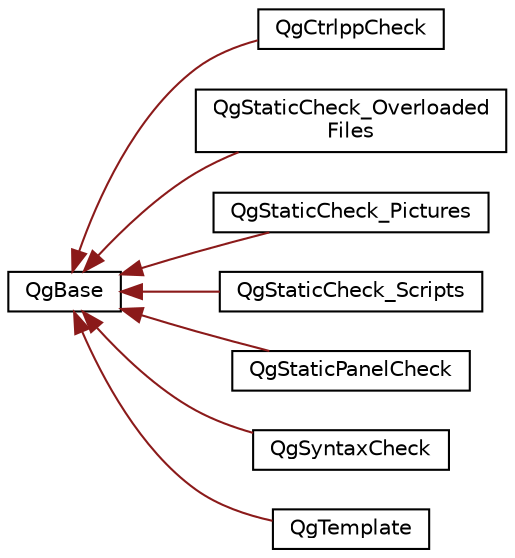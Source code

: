 digraph "Graphical Class Hierarchy"
{
 // LATEX_PDF_SIZE
  edge [fontname="Helvetica",fontsize="10",labelfontname="Helvetica",labelfontsize="10"];
  node [fontname="Helvetica",fontsize="10",shape=record];
  rankdir="LR";
  Node0 [label="QgBase",height=0.2,width=0.4,color="black", fillcolor="white", style="filled",URL="$classQgBase.html",tooltip="QualityGate base class."];
  Node0 -> Node1 [dir="back",color="firebrick4",fontsize="10",style="solid",fontname="Helvetica"];
  Node1 [label="QgCtrlppCheck",height=0.2,width=0.4,color="black", fillcolor="white", style="filled",URL="$classQgCtrlppCheck.html",tooltip="QualityCheck ctrlppcheck."];
  Node0 -> Node2 [dir="back",color="firebrick4",fontsize="10",style="solid",fontname="Helvetica"];
  Node2 [label="QgStaticCheck_Overloaded\lFiles",height=0.2,width=0.4,color="black", fillcolor="white", style="filled",URL="$classQgStaticCheck__OverloadedFiles.html",tooltip="QualityGate Check-pictures."];
  Node0 -> Node3 [dir="back",color="firebrick4",fontsize="10",style="solid",fontname="Helvetica"];
  Node3 [label="QgStaticCheck_Pictures",height=0.2,width=0.4,color="black", fillcolor="white", style="filled",URL="$classQgStaticCheck__Pictures.html",tooltip="QualityGate Check-pictures."];
  Node0 -> Node4 [dir="back",color="firebrick4",fontsize="10",style="solid",fontname="Helvetica"];
  Node4 [label="QgStaticCheck_Scripts",height=0.2,width=0.4,color="black", fillcolor="white", style="filled",URL="$classQgStaticCheck__Scripts.html",tooltip="Static code checker for ctrl WinCC OA scripts / libs."];
  Node0 -> Node5 [dir="back",color="firebrick4",fontsize="10",style="solid",fontname="Helvetica"];
  Node5 [label="QgStaticPanelCheck",height=0.2,width=0.4,color="black", fillcolor="white", style="filled",URL="$classQgStaticPanelCheck.html",tooltip="QualityGate Check-panels."];
  Node0 -> Node6 [dir="back",color="firebrick4",fontsize="10",style="solid",fontname="Helvetica"];
  Node6 [label="QgSyntaxCheck",height=0.2,width=0.4,color="black", fillcolor="white", style="filled",URL="$classQgSyntaxCheck.html",tooltip="QualityCheck OA-syntax check."];
  Node0 -> Node7 [dir="back",color="firebrick4",fontsize="10",style="solid",fontname="Helvetica"];
  Node7 [label="QgTemplate",height=0.2,width=0.4,color="black", fillcolor="white", style="filled",URL="$classQgTemplate.html",tooltip=" "];
}

